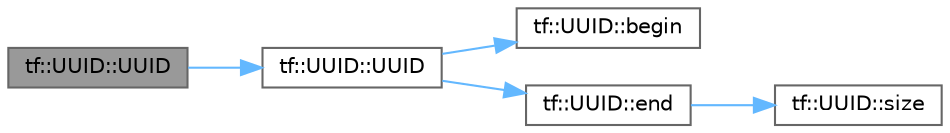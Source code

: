 digraph "tf::UUID::UUID"
{
 // LATEX_PDF_SIZE
  bgcolor="transparent";
  edge [fontname=Helvetica,fontsize=10,labelfontname=Helvetica,labelfontsize=10];
  node [fontname=Helvetica,fontsize=10,shape=box,height=0.2,width=0.4];
  rankdir="LR";
  Node1 [id="Node000001",label="tf::UUID::UUID",height=0.2,width=0.4,color="gray40", fillcolor="grey60", style="filled", fontcolor="black",tooltip=" "];
  Node1 -> Node2 [id="edge1_Node000001_Node000002",color="steelblue1",style="solid",tooltip=" "];
  Node2 [id="Node000002",label="tf::UUID::UUID",height=0.2,width=0.4,color="grey40", fillcolor="white", style="filled",URL="$structtf_1_1_u_u_i_d.html#aae1dfd3e5dd12cf23adbdbbe90f24295",tooltip=" "];
  Node2 -> Node3 [id="edge2_Node000002_Node000003",color="steelblue1",style="solid",tooltip=" "];
  Node3 [id="Node000003",label="tf::UUID::begin",height=0.2,width=0.4,color="grey40", fillcolor="white", style="filled",URL="$structtf_1_1_u_u_i_d.html#add3e7b568ad2e54107bb474a5bb1a6a2",tooltip=" "];
  Node2 -> Node4 [id="edge3_Node000002_Node000004",color="steelblue1",style="solid",tooltip=" "];
  Node4 [id="Node000004",label="tf::UUID::end",height=0.2,width=0.4,color="grey40", fillcolor="white", style="filled",URL="$structtf_1_1_u_u_i_d.html#a3cf80f20eafe3c80dde341fe7487c599",tooltip=" "];
  Node4 -> Node5 [id="edge4_Node000004_Node000005",color="steelblue1",style="solid",tooltip=" "];
  Node5 [id="Node000005",label="tf::UUID::size",height=0.2,width=0.4,color="grey40", fillcolor="white", style="filled",URL="$structtf_1_1_u_u_i_d.html#a06382c286e03ea258cee47fee2ccdf4c",tooltip=" "];
}
